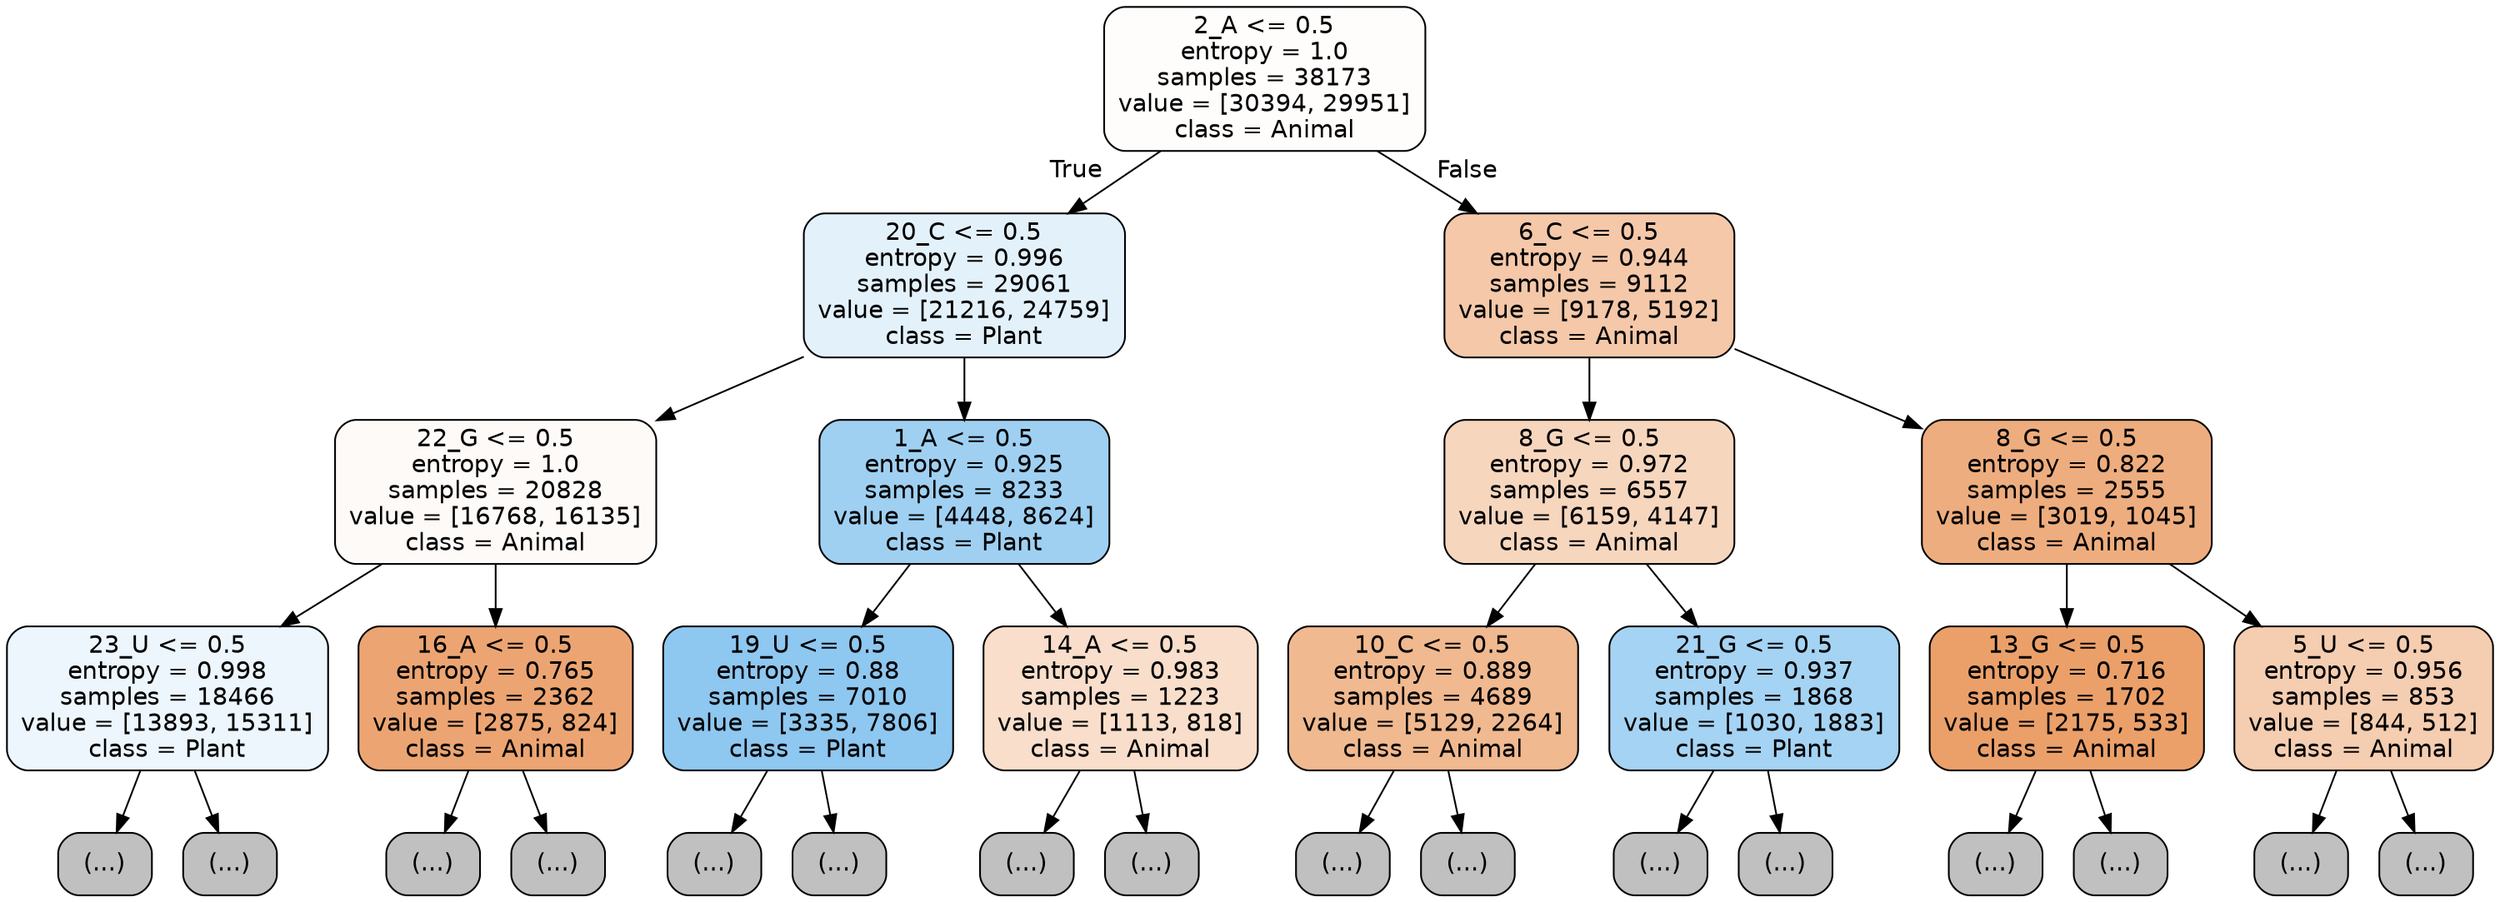 digraph Tree {
node [shape=box, style="filled, rounded", color="black", fontname="helvetica"] ;
edge [fontname="helvetica"] ;
0 [label="2_A <= 0.5\nentropy = 1.0\nsamples = 38173\nvalue = [30394, 29951]\nclass = Animal", fillcolor="#fffdfc"] ;
1 [label="20_C <= 0.5\nentropy = 0.996\nsamples = 29061\nvalue = [21216, 24759]\nclass = Plant", fillcolor="#e3f1fb"] ;
0 -> 1 [labeldistance=2.5, labelangle=45, headlabel="True"] ;
2 [label="22_G <= 0.5\nentropy = 1.0\nsamples = 20828\nvalue = [16768, 16135]\nclass = Animal", fillcolor="#fefaf8"] ;
1 -> 2 ;
3 [label="23_U <= 0.5\nentropy = 0.998\nsamples = 18466\nvalue = [13893, 15311]\nclass = Plant", fillcolor="#edf6fd"] ;
2 -> 3 ;
4 [label="(...)", fillcolor="#C0C0C0"] ;
3 -> 4 ;
8285 [label="(...)", fillcolor="#C0C0C0"] ;
3 -> 8285 ;
8570 [label="16_A <= 0.5\nentropy = 0.765\nsamples = 2362\nvalue = [2875, 824]\nclass = Animal", fillcolor="#eca572"] ;
2 -> 8570 ;
8571 [label="(...)", fillcolor="#C0C0C0"] ;
8570 -> 8571 ;
9366 [label="(...)", fillcolor="#C0C0C0"] ;
8570 -> 9366 ;
9609 [label="1_A <= 0.5\nentropy = 0.925\nsamples = 8233\nvalue = [4448, 8624]\nclass = Plant", fillcolor="#9fd0f2"] ;
1 -> 9609 ;
9610 [label="19_U <= 0.5\nentropy = 0.88\nsamples = 7010\nvalue = [3335, 7806]\nclass = Plant", fillcolor="#8ec7f0"] ;
9609 -> 9610 ;
9611 [label="(...)", fillcolor="#C0C0C0"] ;
9610 -> 9611 ;
11346 [label="(...)", fillcolor="#C0C0C0"] ;
9610 -> 11346 ;
12029 [label="14_A <= 0.5\nentropy = 0.983\nsamples = 1223\nvalue = [1113, 818]\nclass = Animal", fillcolor="#f8decb"] ;
9609 -> 12029 ;
12030 [label="(...)", fillcolor="#C0C0C0"] ;
12029 -> 12030 ;
12573 [label="(...)", fillcolor="#C0C0C0"] ;
12029 -> 12573 ;
12768 [label="6_C <= 0.5\nentropy = 0.944\nsamples = 9112\nvalue = [9178, 5192]\nclass = Animal", fillcolor="#f4c8a9"] ;
0 -> 12768 [labeldistance=2.5, labelangle=-45, headlabel="False"] ;
12769 [label="8_G <= 0.5\nentropy = 0.972\nsamples = 6557\nvalue = [6159, 4147]\nclass = Animal", fillcolor="#f7d6be"] ;
12768 -> 12769 ;
12770 [label="10_C <= 0.5\nentropy = 0.889\nsamples = 4689\nvalue = [5129, 2264]\nclass = Animal", fillcolor="#f0b990"] ;
12769 -> 12770 ;
12771 [label="(...)", fillcolor="#C0C0C0"] ;
12770 -> 12771 ;
14574 [label="(...)", fillcolor="#C0C0C0"] ;
12770 -> 14574 ;
15065 [label="21_G <= 0.5\nentropy = 0.937\nsamples = 1868\nvalue = [1030, 1883]\nclass = Plant", fillcolor="#a5d3f3"] ;
12769 -> 15065 ;
15066 [label="(...)", fillcolor="#C0C0C0"] ;
15065 -> 15066 ;
15719 [label="(...)", fillcolor="#C0C0C0"] ;
15065 -> 15719 ;
15938 [label="8_G <= 0.5\nentropy = 0.822\nsamples = 2555\nvalue = [3019, 1045]\nclass = Animal", fillcolor="#eead7e"] ;
12768 -> 15938 ;
15939 [label="13_G <= 0.5\nentropy = 0.716\nsamples = 1702\nvalue = [2175, 533]\nclass = Animal", fillcolor="#eba06a"] ;
15938 -> 15939 ;
15940 [label="(...)", fillcolor="#C0C0C0"] ;
15939 -> 15940 ;
16449 [label="(...)", fillcolor="#C0C0C0"] ;
15939 -> 16449 ;
16634 [label="5_U <= 0.5\nentropy = 0.956\nsamples = 853\nvalue = [844, 512]\nclass = Animal", fillcolor="#f5cdb1"] ;
15938 -> 16634 ;
16635 [label="(...)", fillcolor="#C0C0C0"] ;
16634 -> 16635 ;
16810 [label="(...)", fillcolor="#C0C0C0"] ;
16634 -> 16810 ;
}